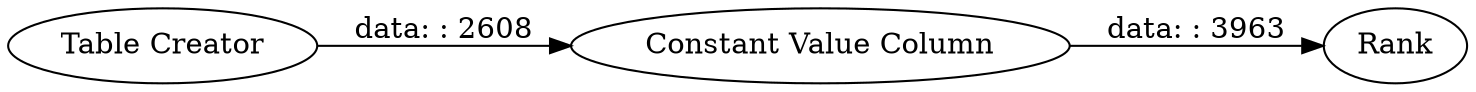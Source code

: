digraph {
	"-3448637874897494325_1" [label="Table Creator"]
	"-3448637874897494325_3" [label="Constant Value Column"]
	"-3448637874897494325_2" [label=Rank]
	"-3448637874897494325_3" -> "-3448637874897494325_2" [label="data: : 3963"]
	"-3448637874897494325_1" -> "-3448637874897494325_3" [label="data: : 2608"]
	rankdir=LR
}
